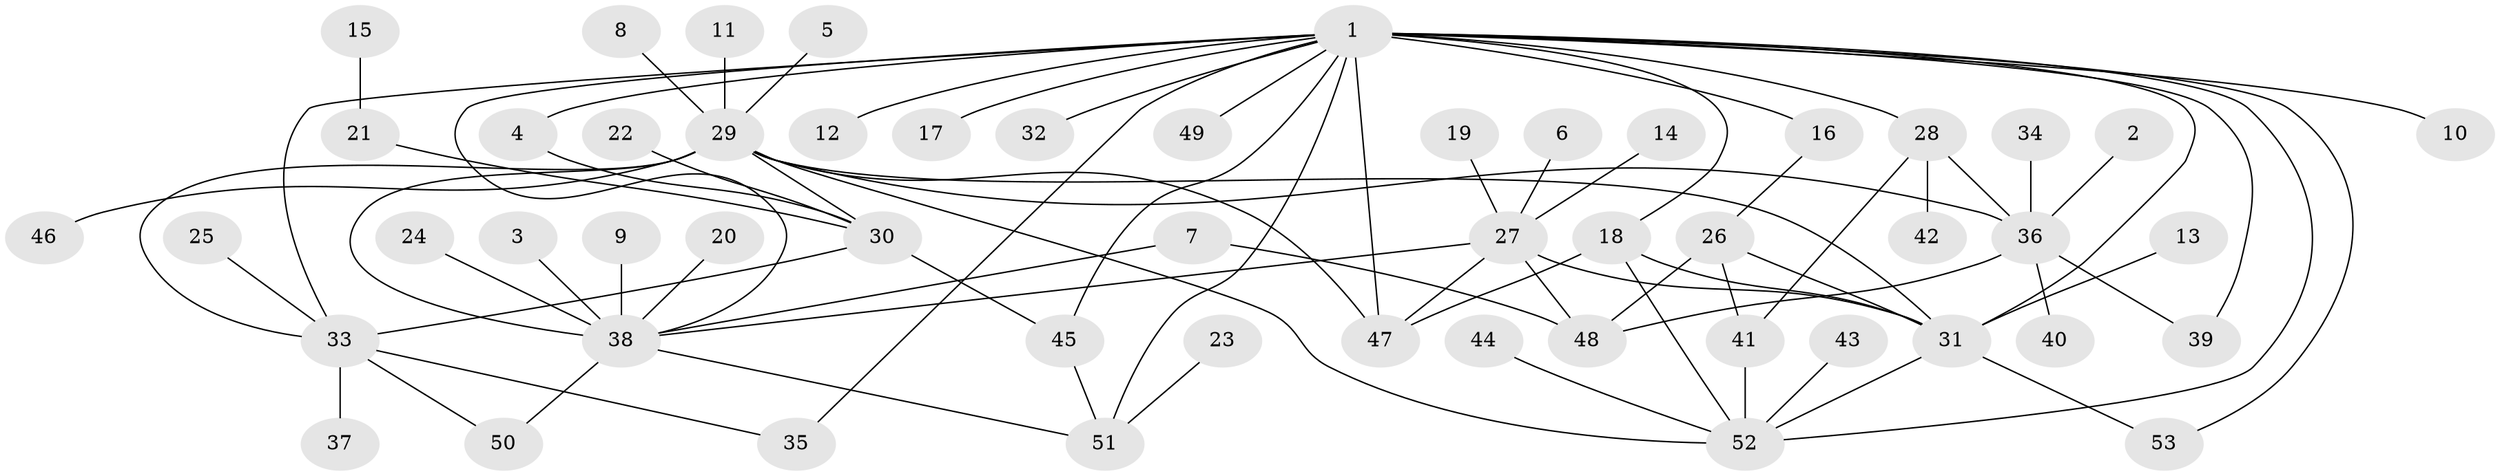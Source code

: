 // original degree distribution, {10: 0.009523809523809525, 9: 0.02857142857142857, 13: 0.01904761904761905, 5: 0.047619047619047616, 2: 0.24761904761904763, 3: 0.08571428571428572, 1: 0.4666666666666667, 7: 0.01904761904761905, 6: 0.02857142857142857, 8: 0.009523809523809525, 4: 0.0380952380952381}
// Generated by graph-tools (version 1.1) at 2025/26/03/09/25 03:26:03]
// undirected, 53 vertices, 78 edges
graph export_dot {
graph [start="1"]
  node [color=gray90,style=filled];
  1;
  2;
  3;
  4;
  5;
  6;
  7;
  8;
  9;
  10;
  11;
  12;
  13;
  14;
  15;
  16;
  17;
  18;
  19;
  20;
  21;
  22;
  23;
  24;
  25;
  26;
  27;
  28;
  29;
  30;
  31;
  32;
  33;
  34;
  35;
  36;
  37;
  38;
  39;
  40;
  41;
  42;
  43;
  44;
  45;
  46;
  47;
  48;
  49;
  50;
  51;
  52;
  53;
  1 -- 4 [weight=1.0];
  1 -- 10 [weight=2.0];
  1 -- 12 [weight=1.0];
  1 -- 16 [weight=1.0];
  1 -- 17 [weight=1.0];
  1 -- 18 [weight=1.0];
  1 -- 28 [weight=1.0];
  1 -- 31 [weight=1.0];
  1 -- 32 [weight=1.0];
  1 -- 33 [weight=1.0];
  1 -- 35 [weight=1.0];
  1 -- 38 [weight=1.0];
  1 -- 39 [weight=1.0];
  1 -- 45 [weight=1.0];
  1 -- 47 [weight=1.0];
  1 -- 49 [weight=1.0];
  1 -- 51 [weight=1.0];
  1 -- 52 [weight=1.0];
  1 -- 53 [weight=1.0];
  2 -- 36 [weight=1.0];
  3 -- 38 [weight=1.0];
  4 -- 30 [weight=1.0];
  5 -- 29 [weight=1.0];
  6 -- 27 [weight=1.0];
  7 -- 38 [weight=1.0];
  7 -- 48 [weight=1.0];
  8 -- 29 [weight=1.0];
  9 -- 38 [weight=1.0];
  11 -- 29 [weight=1.0];
  13 -- 31 [weight=1.0];
  14 -- 27 [weight=1.0];
  15 -- 21 [weight=1.0];
  16 -- 26 [weight=1.0];
  18 -- 31 [weight=1.0];
  18 -- 47 [weight=2.0];
  18 -- 52 [weight=1.0];
  19 -- 27 [weight=1.0];
  20 -- 38 [weight=1.0];
  21 -- 30 [weight=1.0];
  22 -- 30 [weight=1.0];
  23 -- 51 [weight=1.0];
  24 -- 38 [weight=2.0];
  25 -- 33 [weight=1.0];
  26 -- 31 [weight=1.0];
  26 -- 41 [weight=1.0];
  26 -- 48 [weight=1.0];
  27 -- 31 [weight=1.0];
  27 -- 38 [weight=1.0];
  27 -- 47 [weight=1.0];
  27 -- 48 [weight=1.0];
  28 -- 36 [weight=1.0];
  28 -- 41 [weight=1.0];
  28 -- 42 [weight=1.0];
  29 -- 30 [weight=1.0];
  29 -- 31 [weight=1.0];
  29 -- 33 [weight=1.0];
  29 -- 36 [weight=1.0];
  29 -- 38 [weight=1.0];
  29 -- 46 [weight=1.0];
  29 -- 47 [weight=1.0];
  29 -- 52 [weight=1.0];
  30 -- 33 [weight=1.0];
  30 -- 45 [weight=1.0];
  31 -- 52 [weight=1.0];
  31 -- 53 [weight=1.0];
  33 -- 35 [weight=1.0];
  33 -- 37 [weight=1.0];
  33 -- 50 [weight=1.0];
  34 -- 36 [weight=1.0];
  36 -- 39 [weight=1.0];
  36 -- 40 [weight=1.0];
  36 -- 48 [weight=1.0];
  38 -- 50 [weight=1.0];
  38 -- 51 [weight=1.0];
  41 -- 52 [weight=2.0];
  43 -- 52 [weight=1.0];
  44 -- 52 [weight=1.0];
  45 -- 51 [weight=1.0];
}
